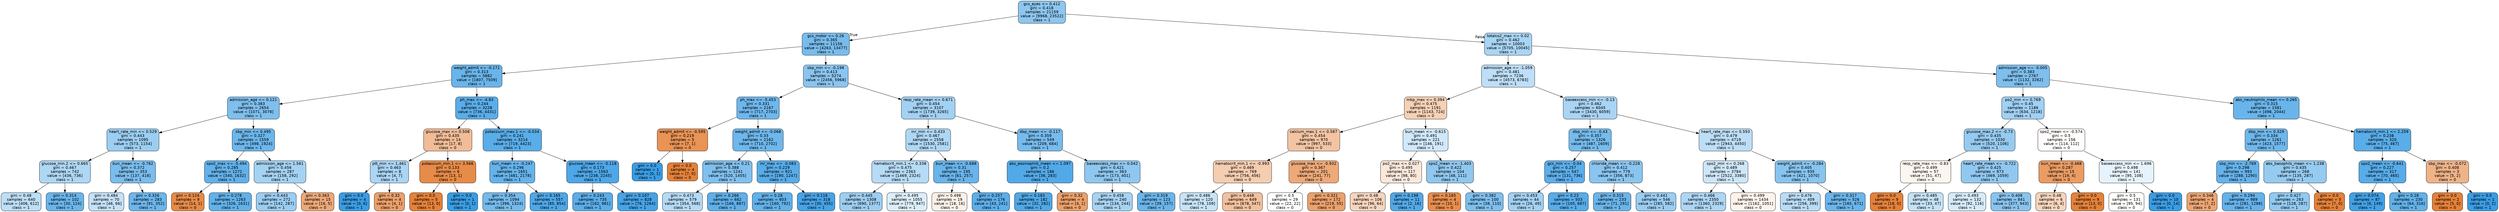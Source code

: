 digraph Tree {
node [shape=box, style="filled, rounded", color="black", fontname="helvetica"] ;
edge [fontname="helvetica"] ;
0 [label="gcs_eyes <= 0.412\ngini = 0.418\nsamples = 21159\nvalue = [9968, 23522]\nclass = 1", fillcolor="#8dc7f0"] ;
1 [label="gcs_motor <= 0.26\ngini = 0.365\nsamples = 11156\nvalue = [4263, 13477]\nclass = 1", fillcolor="#78bced"] ;
0 -> 1 [labeldistance=2.5, labelangle=45, headlabel="True"] ;
2 [label="weight_admit <= -0.171\ngini = 0.313\nsamples = 5882\nvalue = [1807, 7509]\nclass = 1", fillcolor="#69b5eb"] ;
1 -> 2 ;
3 [label="admission_age <= 0.121\ngini = 0.383\nsamples = 2654\nvalue = [1071, 3078]\nclass = 1", fillcolor="#7ebfee"] ;
2 -> 3 ;
4 [label="heart_rate_min <= 0.529\ngini = 0.443\nsamples = 1095\nvalue = [573, 1154]\nclass = 1", fillcolor="#9bcef2"] ;
3 -> 4 ;
5 [label="glucose_min.2 <= 0.665\ngini = 0.467\nsamples = 742\nvalue = [436, 736]\nclass = 1", fillcolor="#aed7f4"] ;
4 -> 5 ;
6 [label="gini = 0.48\nsamples = 640\nvalue = [406, 612]\nclass = 1", fillcolor="#bcdef6"] ;
5 -> 6 ;
7 [label="gini = 0.314\nsamples = 102\nvalue = [30, 124]\nclass = 1", fillcolor="#69b5eb"] ;
5 -> 7 ;
8 [label="bun_mean <= -0.762\ngini = 0.372\nsamples = 353\nvalue = [137, 418]\nclass = 1", fillcolor="#7abdee"] ;
4 -> 8 ;
9 [label="gini = 0.484\nsamples = 70\nvalue = [46, 66]\nclass = 1", fillcolor="#c3e1f7"] ;
8 -> 9 ;
10 [label="gini = 0.326\nsamples = 283\nvalue = [91, 352]\nclass = 1", fillcolor="#6cb6ec"] ;
8 -> 10 ;
11 [label="sbp_min <= 0.495\ngini = 0.327\nsamples = 1559\nvalue = [498, 1924]\nclass = 1", fillcolor="#6cb6ec"] ;
3 -> 11 ;
12 [label="spo2_max <= -5.494\ngini = 0.285\nsamples = 1272\nvalue = [340, 1632]\nclass = 1", fillcolor="#62b1ea"] ;
11 -> 12 ;
13 [label="gini = 0.124\nsamples = 9\nvalue = [14, 1]\nclass = 0", fillcolor="#e78a47"] ;
12 -> 13 ;
14 [label="gini = 0.278\nsamples = 1263\nvalue = [326, 1631]\nclass = 1", fillcolor="#61b1ea"] ;
12 -> 14 ;
15 [label="admission_age <= 1.561\ngini = 0.456\nsamples = 287\nvalue = [158, 292]\nclass = 1", fillcolor="#a4d2f3"] ;
11 -> 15 ;
16 [label="gini = 0.443\nsamples = 272\nvalue = [142, 287]\nclass = 1", fillcolor="#9bcdf2"] ;
15 -> 16 ;
17 [label="gini = 0.363\nsamples = 15\nvalue = [16, 5]\nclass = 0", fillcolor="#eda877"] ;
15 -> 17 ;
18 [label="ph_max <= -4.83\ngini = 0.244\nsamples = 3228\nvalue = [736, 4431]\nclass = 1", fillcolor="#5aade9"] ;
2 -> 18 ;
19 [label="glucose_max <= 0.508\ngini = 0.435\nsamples = 14\nvalue = [17, 8]\nclass = 0", fillcolor="#f1bc96"] ;
18 -> 19 ;
20 [label="ptt_min <= 1.461\ngini = 0.463\nsamples = 8\nvalue = [4, 7]\nclass = 1", fillcolor="#aad5f4"] ;
19 -> 20 ;
21 [label="gini = 0.0\nsamples = 4\nvalue = [0, 6]\nclass = 1", fillcolor="#399de5"] ;
20 -> 21 ;
22 [label="gini = 0.32\nsamples = 4\nvalue = [4, 1]\nclass = 0", fillcolor="#eca06a"] ;
20 -> 22 ;
23 [label="potassium_min.1 <= 3.566\ngini = 0.133\nsamples = 6\nvalue = [13, 1]\nclass = 0", fillcolor="#e78b48"] ;
19 -> 23 ;
24 [label="gini = 0.0\nsamples = 5\nvalue = [13, 0]\nclass = 0", fillcolor="#e58139"] ;
23 -> 24 ;
25 [label="gini = 0.0\nsamples = 1\nvalue = [0, 1]\nclass = 1", fillcolor="#399de5"] ;
23 -> 25 ;
26 [label="potassium_max.1 <= -0.034\ngini = 0.241\nsamples = 3214\nvalue = [719, 4423]\nclass = 1", fillcolor="#59ade9"] ;
18 -> 26 ;
27 [label="bun_mean <= -0.247\ngini = 0.296\nsamples = 1651\nvalue = [481, 2178]\nclass = 1", fillcolor="#65b3eb"] ;
26 -> 27 ;
28 [label="gini = 0.354\nsamples = 1094\nvalue = [396, 1324]\nclass = 1", fillcolor="#74baed"] ;
27 -> 28 ;
29 [label="gini = 0.165\nsamples = 557\nvalue = [85, 854]\nclass = 1", fillcolor="#4da7e8"] ;
27 -> 29 ;
30 [label="glucose_mean <= -0.118\ngini = 0.173\nsamples = 1563\nvalue = [238, 2245]\nclass = 1", fillcolor="#4ea7e8"] ;
26 -> 30 ;
31 [label="gini = 0.243\nsamples = 735\nvalue = [162, 981]\nclass = 1", fillcolor="#5aade9"] ;
30 -> 31 ;
32 [label="gini = 0.107\nsamples = 828\nvalue = [76, 1264]\nclass = 1", fillcolor="#45a3e7"] ;
30 -> 32 ;
33 [label="sbp_min <= -0.198\ngini = 0.413\nsamples = 5274\nvalue = [2456, 5968]\nclass = 1", fillcolor="#8ac5f0"] ;
1 -> 33 ;
34 [label="ph_max <= -5.453\ngini = 0.331\nsamples = 2167\nvalue = [717, 2703]\nclass = 1", fillcolor="#6eb7ec"] ;
33 -> 34 ;
35 [label="weight_admit <= -0.595\ngini = 0.219\nsamples = 5\nvalue = [7, 1]\nclass = 0", fillcolor="#e99355"] ;
34 -> 35 ;
36 [label="gini = 0.0\nsamples = 1\nvalue = [0, 1]\nclass = 1", fillcolor="#399de5"] ;
35 -> 36 ;
37 [label="gini = 0.0\nsamples = 4\nvalue = [7, 0]\nclass = 0", fillcolor="#e58139"] ;
35 -> 37 ;
38 [label="weight_admit <= -0.068\ngini = 0.33\nsamples = 2162\nvalue = [710, 2702]\nclass = 1", fillcolor="#6db7ec"] ;
34 -> 38 ;
39 [label="admission_age <= 0.21\ngini = 0.388\nsamples = 1241\nvalue = [520, 1455]\nclass = 1", fillcolor="#80c0ee"] ;
38 -> 39 ;
40 [label="gini = 0.473\nsamples = 579\nvalue = [354, 568]\nclass = 1", fillcolor="#b4daf5"] ;
39 -> 40 ;
41 [label="gini = 0.266\nsamples = 662\nvalue = [166, 887]\nclass = 1", fillcolor="#5eafea"] ;
39 -> 41 ;
42 [label="inr_max <= -0.083\ngini = 0.229\nsamples = 921\nvalue = [190, 1247]\nclass = 1", fillcolor="#57ace9"] ;
38 -> 42 ;
43 [label="gini = 0.28\nsamples = 603\nvalue = [160, 792]\nclass = 1", fillcolor="#61b1ea"] ;
42 -> 43 ;
44 [label="gini = 0.116\nsamples = 318\nvalue = [30, 455]\nclass = 1", fillcolor="#46a3e7"] ;
42 -> 44 ;
45 [label="resp_rate_mean <= 0.671\ngini = 0.454\nsamples = 3107\nvalue = [1739, 3265]\nclass = 1", fillcolor="#a2d1f3"] ;
33 -> 45 ;
46 [label="inr_min <= 0.433\ngini = 0.467\nsamples = 2558\nvalue = [1530, 2581]\nclass = 1", fillcolor="#aed7f4"] ;
45 -> 46 ;
47 [label="hematocrit_min.1 <= 0.338\ngini = 0.475\nsamples = 2363\nvalue = [1469, 2324]\nclass = 1", fillcolor="#b6dbf5"] ;
46 -> 47 ;
48 [label="gini = 0.445\nsamples = 1308\nvalue = [690, 1377]\nclass = 1", fillcolor="#9ccef2"] ;
47 -> 48 ;
49 [label="gini = 0.495\nsamples = 1055\nvalue = [779, 947]\nclass = 1", fillcolor="#dceefa"] ;
47 -> 49 ;
50 [label="bun_mean <= -0.688\ngini = 0.31\nsamples = 195\nvalue = [61, 257]\nclass = 1", fillcolor="#68b4eb"] ;
46 -> 50 ;
51 [label="gini = 0.498\nsamples = 19\nvalue = [18, 16]\nclass = 0", fillcolor="#fcf1e9"] ;
50 -> 51 ;
52 [label="gini = 0.257\nsamples = 176\nvalue = [43, 241]\nclass = 1", fillcolor="#5caeea"] ;
50 -> 52 ;
53 [label="dbp_mean <= -0.117\ngini = 0.359\nsamples = 549\nvalue = [209, 684]\nclass = 1", fillcolor="#76bbed"] ;
45 -> 53 ;
54 [label="abs_eosinophils_mean <= 1.097\ngini = 0.2\nsamples = 186\nvalue = [36, 283]\nclass = 1", fillcolor="#52a9e8"] ;
53 -> 54 ;
55 [label="gini = 0.183\nsamples = 182\nvalue = [32, 282]\nclass = 1", fillcolor="#4fa8e8"] ;
54 -> 55 ;
56 [label="gini = 0.32\nsamples = 4\nvalue = [4, 1]\nclass = 0", fillcolor="#eca06a"] ;
54 -> 56 ;
57 [label="baseexcess_max <= 0.042\ngini = 0.421\nsamples = 363\nvalue = [173, 401]\nclass = 1", fillcolor="#8ec7f0"] ;
53 -> 57 ;
58 [label="gini = 0.458\nsamples = 240\nvalue = [134, 244]\nclass = 1", fillcolor="#a6d3f3"] ;
57 -> 58 ;
59 [label="gini = 0.319\nsamples = 123\nvalue = [39, 157]\nclass = 1", fillcolor="#6ab5eb"] ;
57 -> 59 ;
60 [label="totalco2_max <= 0.02\ngini = 0.462\nsamples = 10003\nvalue = [5705, 10045]\nclass = 1", fillcolor="#a9d5f4"] ;
0 -> 60 [labeldistance=2.5, labelangle=-45, headlabel="False"] ;
61 [label="admission_age <= -1.059\ngini = 0.481\nsamples = 7236\nvalue = [4573, 6783]\nclass = 1", fillcolor="#bedff7"] ;
60 -> 61 ;
62 [label="mbp_max <= 0.394\ngini = 0.475\nsamples = 1191\nvalue = [1143, 724]\nclass = 0", fillcolor="#f5d1b6"] ;
61 -> 62 ;
63 [label="calcium_max.1 <= 0.587\ngini = 0.454\nsamples = 970\nvalue = [997, 533]\nclass = 0", fillcolor="#f3c4a3"] ;
62 -> 63 ;
64 [label="hematocrit_min.1 <= -0.993\ngini = 0.469\nsamples = 769\nvalue = [756, 456]\nclass = 0", fillcolor="#f5cdb0"] ;
63 -> 64 ;
65 [label="gini = 0.486\nsamples = 120\nvalue = [78, 109]\nclass = 1", fillcolor="#c7e3f8"] ;
64 -> 65 ;
66 [label="gini = 0.448\nsamples = 649\nvalue = [678, 347]\nclass = 0", fillcolor="#f2c19e"] ;
64 -> 66 ;
67 [label="glucose_max <= -0.932\ngini = 0.367\nsamples = 201\nvalue = [241, 77]\nclass = 0", fillcolor="#eda978"] ;
63 -> 67 ;
68 [label="gini = 0.5\nsamples = 29\nvalue = [22, 22]\nclass = 0", fillcolor="#ffffff"] ;
67 -> 68 ;
69 [label="gini = 0.321\nsamples = 172\nvalue = [219, 55]\nclass = 0", fillcolor="#eca16b"] ;
67 -> 69 ;
70 [label="bun_mean <= -0.615\ngini = 0.491\nsamples = 221\nvalue = [146, 191]\nclass = 1", fillcolor="#d0e8f9"] ;
62 -> 70 ;
71 [label="po2_max <= 0.027\ngini = 0.495\nsamples = 117\nvalue = [98, 80]\nclass = 0", fillcolor="#fae8db"] ;
70 -> 71 ;
72 [label="gini = 0.48\nsamples = 106\nvalue = [96, 64]\nclass = 0", fillcolor="#f6d5bd"] ;
71 -> 72 ;
73 [label="gini = 0.198\nsamples = 11\nvalue = [2, 16]\nclass = 1", fillcolor="#52a9e8"] ;
71 -> 73 ;
74 [label="spo2_mean <= -1.403\ngini = 0.422\nsamples = 104\nvalue = [48, 111]\nclass = 1", fillcolor="#8fc7f0"] ;
70 -> 74 ;
75 [label="gini = 0.165\nsamples = 4\nvalue = [10, 1]\nclass = 0", fillcolor="#e88e4d"] ;
74 -> 75 ;
76 [label="gini = 0.382\nsamples = 100\nvalue = [38, 110]\nclass = 1", fillcolor="#7dbfee"] ;
74 -> 76 ;
77 [label="baseexcess_min <= -0.13\ngini = 0.462\nsamples = 6045\nvalue = [3430, 6059]\nclass = 1", fillcolor="#a9d4f4"] ;
61 -> 77 ;
78 [label="dbp_min <= -0.43\ngini = 0.357\nsamples = 1326\nvalue = [487, 1609]\nclass = 1", fillcolor="#75bbed"] ;
77 -> 78 ;
79 [label="gcs_min <= -0.04\ngini = 0.257\nsamples = 547\nvalue = [131, 736]\nclass = 1", fillcolor="#5caeea"] ;
78 -> 79 ;
80 [label="gini = 0.453\nsamples = 44\nvalue = [26, 49]\nclass = 1", fillcolor="#a2d1f3"] ;
79 -> 80 ;
81 [label="gini = 0.23\nsamples = 503\nvalue = [105, 687]\nclass = 1", fillcolor="#57ace9"] ;
79 -> 81 ;
82 [label="chloride_mean <= -0.228\ngini = 0.412\nsamples = 779\nvalue = [356, 873]\nclass = 1", fillcolor="#8ac5f0"] ;
78 -> 82 ;
83 [label="gini = 0.315\nsamples = 233\nvalue = [71, 291]\nclass = 1", fillcolor="#69b5eb"] ;
82 -> 83 ;
84 [label="gini = 0.441\nsamples = 546\nvalue = [285, 582]\nclass = 1", fillcolor="#9acdf2"] ;
82 -> 84 ;
85 [label="heart_rate_max <= 0.593\ngini = 0.479\nsamples = 4719\nvalue = [2943, 4450]\nclass = 1", fillcolor="#bcdef6"] ;
77 -> 85 ;
86 [label="spo2_min <= 0.268\ngini = 0.489\nsamples = 3784\nvalue = [2522, 3380]\nclass = 1", fillcolor="#cde6f8"] ;
85 -> 86 ;
87 [label="gini = 0.466\nsamples = 2350\nvalue = [1360, 2329]\nclass = 1", fillcolor="#add6f4"] ;
86 -> 87 ;
88 [label="gini = 0.499\nsamples = 1434\nvalue = [1162, 1051]\nclass = 0", fillcolor="#fdf3ec"] ;
86 -> 88 ;
89 [label="weight_admit <= -0.284\ngini = 0.405\nsamples = 935\nvalue = [421, 1070]\nclass = 1", fillcolor="#87c4ef"] ;
85 -> 89 ;
90 [label="gini = 0.476\nsamples = 409\nvalue = [256, 399]\nclass = 1", fillcolor="#b8dcf6"] ;
89 -> 90 ;
91 [label="gini = 0.317\nsamples = 526\nvalue = [165, 671]\nclass = 1", fillcolor="#6ab5eb"] ;
89 -> 91 ;
92 [label="admission_age <= -0.005\ngini = 0.383\nsamples = 2767\nvalue = [1132, 3262]\nclass = 1", fillcolor="#7ebfee"] ;
60 -> 92 ;
93 [label="po2_min <= 0.769\ngini = 0.45\nsamples = 1186\nvalue = [634, 1218]\nclass = 1", fillcolor="#a0d0f3"] ;
92 -> 93 ;
94 [label="glucose_max.2 <= -0.73\ngini = 0.435\nsamples = 1030\nvalue = [520, 1106]\nclass = 1", fillcolor="#96cbf1"] ;
93 -> 94 ;
95 [label="resp_rate_max <= -0.83\ngini = 0.499\nsamples = 57\nvalue = [51, 47]\nclass = 0", fillcolor="#fdf5ef"] ;
94 -> 95 ;
96 [label="gini = 0.0\nsamples = 9\nvalue = [18, 0]\nclass = 0", fillcolor="#e58139"] ;
95 -> 96 ;
97 [label="gini = 0.485\nsamples = 48\nvalue = [33, 47]\nclass = 1", fillcolor="#c4e2f7"] ;
95 -> 97 ;
98 [label="heart_rate_mean <= -0.722\ngini = 0.425\nsamples = 973\nvalue = [469, 1059]\nclass = 1", fillcolor="#91c8f1"] ;
94 -> 98 ;
99 [label="gini = 0.493\nsamples = 132\nvalue = [92, 116]\nclass = 1", fillcolor="#d6ebfa"] ;
98 -> 99 ;
100 [label="gini = 0.408\nsamples = 841\nvalue = [377, 943]\nclass = 1", fillcolor="#88c4ef"] ;
98 -> 100 ;
101 [label="spo2_mean <= -0.574\ngini = 0.5\nsamples = 156\nvalue = [114, 112]\nclass = 0", fillcolor="#fffdfc"] ;
93 -> 101 ;
102 [label="bun_mean <= -0.468\ngini = 0.287\nsamples = 15\nvalue = [19, 4]\nclass = 0", fillcolor="#ea9c63"] ;
101 -> 102 ;
103 [label="gini = 0.48\nsamples = 6\nvalue = [6, 4]\nclass = 0", fillcolor="#f6d5bd"] ;
102 -> 103 ;
104 [label="gini = 0.0\nsamples = 9\nvalue = [13, 0]\nclass = 0", fillcolor="#e58139"] ;
102 -> 104 ;
105 [label="baseexcess_min <= 1.696\ngini = 0.498\nsamples = 141\nvalue = [95, 108]\nclass = 1", fillcolor="#e7f3fc"] ;
101 -> 105 ;
106 [label="gini = 0.5\nsamples = 131\nvalue = [95, 94]\nclass = 0", fillcolor="#fffefd"] ;
105 -> 106 ;
107 [label="gini = 0.0\nsamples = 10\nvalue = [0, 14]\nclass = 1", fillcolor="#399de5"] ;
105 -> 107 ;
108 [label="abs_neutrophils_mean <= 0.265\ngini = 0.315\nsamples = 1581\nvalue = [498, 2044]\nclass = 1", fillcolor="#69b5eb"] ;
92 -> 108 ;
109 [label="dbp_min <= 0.329\ngini = 0.334\nsamples = 1261\nvalue = [423, 1577]\nclass = 1", fillcolor="#6eb7ec"] ;
108 -> 109 ;
110 [label="sbp_min <= -2.769\ngini = 0.298\nsamples = 993\nvalue = [288, 1290]\nclass = 1", fillcolor="#65b3eb"] ;
109 -> 110 ;
111 [label="gini = 0.346\nsamples = 4\nvalue = [7, 2]\nclass = 0", fillcolor="#eca572"] ;
110 -> 111 ;
112 [label="gini = 0.294\nsamples = 989\nvalue = [281, 1288]\nclass = 1", fillcolor="#64b2eb"] ;
110 -> 112 ;
113 [label="abs_basophils_mean <= 1.238\ngini = 0.435\nsamples = 268\nvalue = [135, 287]\nclass = 1", fillcolor="#96cbf1"] ;
109 -> 113 ;
114 [label="gini = 0.427\nsamples = 263\nvalue = [128, 287]\nclass = 1", fillcolor="#91c9f1"] ;
113 -> 114 ;
115 [label="gini = 0.0\nsamples = 5\nvalue = [7, 0]\nclass = 0", fillcolor="#e58139"] ;
113 -> 115 ;
116 [label="hematocrit_min.1 <= 2.259\ngini = 0.238\nsamples = 320\nvalue = [75, 467]\nclass = 1", fillcolor="#59ade9"] ;
108 -> 116 ;
117 [label="spo2_mean <= -0.641\ngini = 0.227\nsamples = 317\nvalue = [70, 465]\nclass = 1", fillcolor="#57ace9"] ;
116 -> 117 ;
118 [label="gini = 0.074\nsamples = 87\nvalue = [6, 149]\nclass = 1", fillcolor="#41a1e6"] ;
117 -> 118 ;
119 [label="gini = 0.28\nsamples = 230\nvalue = [64, 316]\nclass = 1", fillcolor="#61b1ea"] ;
117 -> 119 ;
120 [label="sbp_max <= -0.072\ngini = 0.408\nsamples = 3\nvalue = [5, 2]\nclass = 0", fillcolor="#efb388"] ;
116 -> 120 ;
121 [label="gini = 0.0\nsamples = 2\nvalue = [5, 0]\nclass = 0", fillcolor="#e58139"] ;
120 -> 121 ;
122 [label="gini = 0.0\nsamples = 1\nvalue = [0, 2]\nclass = 1", fillcolor="#399de5"] ;
120 -> 122 ;
}